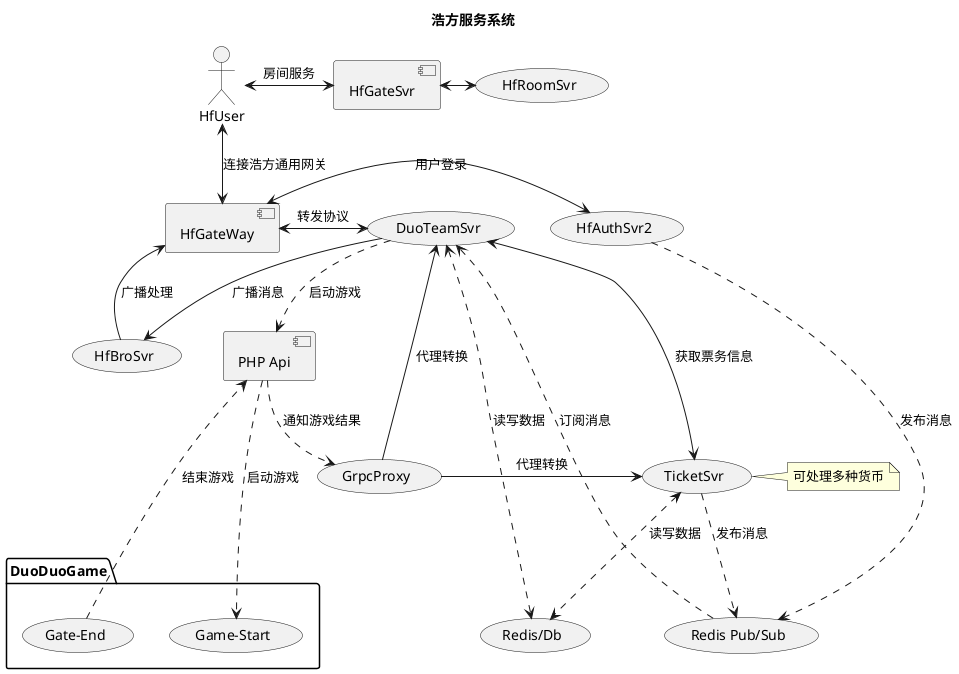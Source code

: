 @startuml
title 浩方服务系统
[HfGateSvr] as roomgate
[HfGateWay] as gw
:HfUser: as hfuser

(HfRoomSvr) as room
(HfAuthSvr2) as hfauth2
(HfBroSvr) as hfbro
(DuoTeamSvr) as duo
(TicketSvr) as ticket
(GrpcProxy) as proxy
[PHP Api] as php
(Redis Pub/Sub) as ps
(Redis/Db) as store

package "DuoDuoGame" {
(Game-Start) as gamestart
(Gate-End) as gameend
}

hfuser <-> roomgate: 房间服务
roomgate <-> room

hfuser <--> gw: 连接浩方通用网关
proxy -> ticket: 代理转换
gw <- hfbro: 广播处理
gw <-> hfauth2: 用户登录
hfauth2 ..> ps: 发布消息
ticket ..> ps: 发布消息
gw <-> duo: 转发协议
duo <-> ticket: 获取票务信息
duo <.. ps: 订阅消息
duo --> hfbro: 广播消息
ticket <..> store: 读写数据
duo <..> store: 读写数据


php ..> proxy: 通知游戏结果
proxy -> duo:代理转换
duo ..> php: 启动游戏
php ...> gamestart: 启动游戏
gameend ...> php: 结束游戏

note right of ticket
可处理多种货币
end note



@enduml